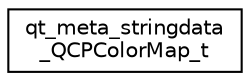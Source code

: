 digraph "Graphical Class Hierarchy"
{
  edge [fontname="Helvetica",fontsize="10",labelfontname="Helvetica",labelfontsize="10"];
  node [fontname="Helvetica",fontsize="10",shape=record];
  rankdir="LR";
  Node1 [label="qt_meta_stringdata\l_QCPColorMap_t",height=0.2,width=0.4,color="black", fillcolor="white", style="filled",URL="$structqt__meta__stringdata___q_c_p_color_map__t.html"];
}
